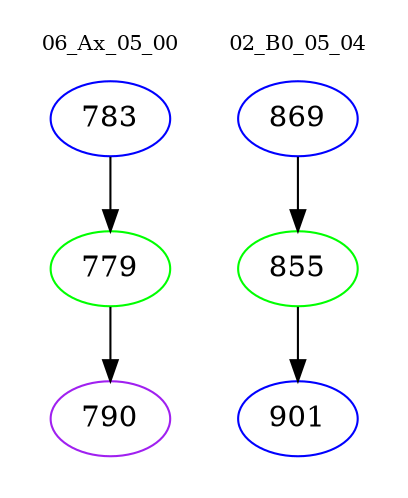 digraph{
subgraph cluster_0 {
color = white
label = "06_Ax_05_00";
fontsize=10;
T0_783 [label="783", color="blue"]
T0_783 -> T0_779 [color="black"]
T0_779 [label="779", color="green"]
T0_779 -> T0_790 [color="black"]
T0_790 [label="790", color="purple"]
}
subgraph cluster_1 {
color = white
label = "02_B0_05_04";
fontsize=10;
T1_869 [label="869", color="blue"]
T1_869 -> T1_855 [color="black"]
T1_855 [label="855", color="green"]
T1_855 -> T1_901 [color="black"]
T1_901 [label="901", color="blue"]
}
}
